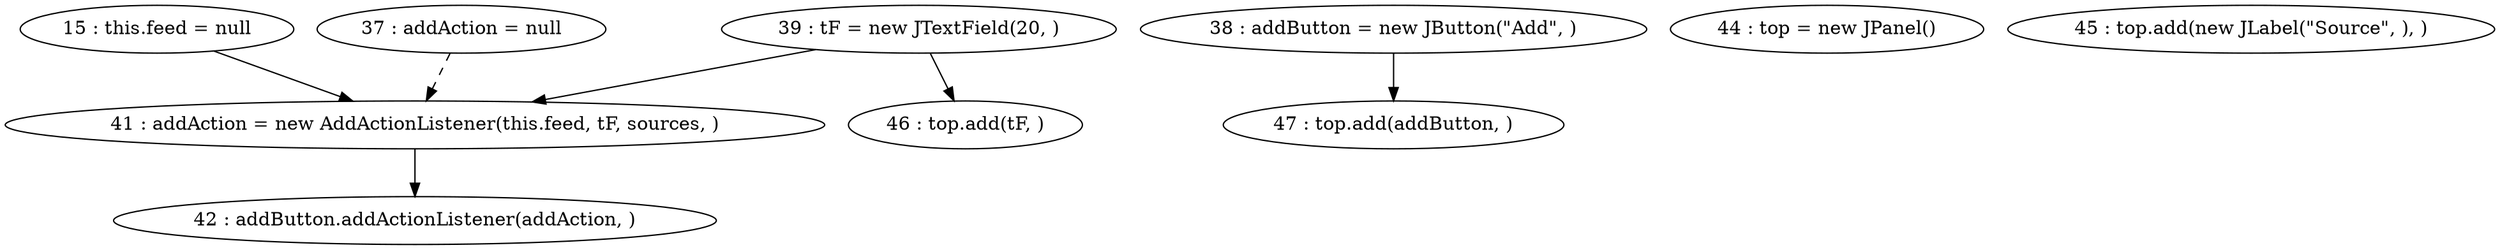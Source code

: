 digraph G {
"15 : this.feed = null"
"15 : this.feed = null" -> "41 : addAction = new AddActionListener(this.feed, tF, sources, )"
"37 : addAction = null"
"37 : addAction = null" -> "41 : addAction = new AddActionListener(this.feed, tF, sources, )" [style=dashed]
"38 : addButton = new JButton(\"Add\", )"
"38 : addButton = new JButton(\"Add\", )" -> "47 : top.add(addButton, )"
"39 : tF = new JTextField(20, )"
"39 : tF = new JTextField(20, )" -> "41 : addAction = new AddActionListener(this.feed, tF, sources, )"
"39 : tF = new JTextField(20, )" -> "46 : top.add(tF, )"
"41 : addAction = new AddActionListener(this.feed, tF, sources, )"
"41 : addAction = new AddActionListener(this.feed, tF, sources, )" -> "42 : addButton.addActionListener(addAction, )"
"42 : addButton.addActionListener(addAction, )"
"44 : top = new JPanel()"
"45 : top.add(new JLabel(\"Source\", ), )"
"46 : top.add(tF, )"
"47 : top.add(addButton, )"
}
